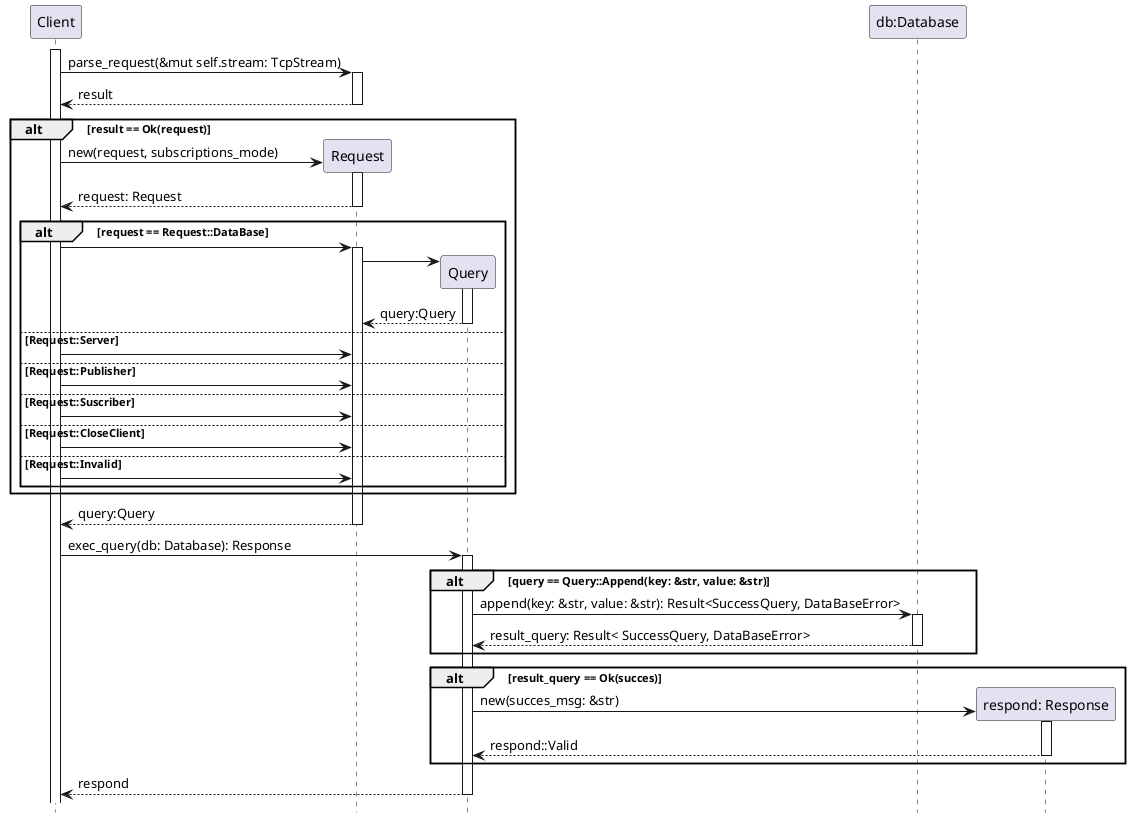 @startuml handle_client
hide footbox
activate Client


participant Client order 10
participant Database as "db:Database" order 100
participant Request order 20
participant Query order 80

    Client -> Request++: parse_request(&mut self.stream: TcpStream)
    return result

    alt result == Ok(request) 
        create Request
        Client -> Request++: new(request, subscriptions_mode)
        return request: Request
        alt request == Request::DataBase
            Client -> Request++:
            create Query
            Request -> Query++:
            return query:Query
        else Request::Server
            Client -> Request:
        else Request::Publisher
            Client -> Request:
        else Request::Suscriber
            Client -> Request:
        else Request::CloseClient
            Client -> Request:
        else Request::Invalid
            Client -> Request:
        end
    end
    
    return query:Query

    Client -> Query++: exec_query(db: Database): Response

        alt query == Query::Append(key: &str, value: &str)
            Query -> Database++: append(key: &str, value: &str): Result<SuccessQuery, DataBaseError>   
            return result_query: Result< SuccessQuery, DataBaseError>
        end
    alt result_query == Ok(succes)
        participant Respond as "respond: Response" order 140
        create Respond
        Query -> Respond++: new(succes_msg: &str)
        return respond::Valid
    end
    return respond
@enduml